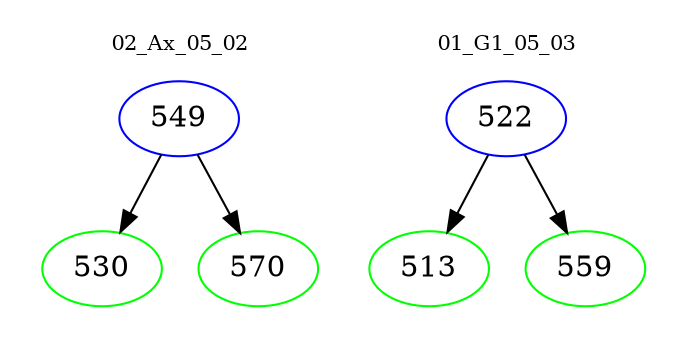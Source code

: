 digraph{
subgraph cluster_0 {
color = white
label = "02_Ax_05_02";
fontsize=10;
T0_549 [label="549", color="blue"]
T0_549 -> T0_530 [color="black"]
T0_530 [label="530", color="green"]
T0_549 -> T0_570 [color="black"]
T0_570 [label="570", color="green"]
}
subgraph cluster_1 {
color = white
label = "01_G1_05_03";
fontsize=10;
T1_522 [label="522", color="blue"]
T1_522 -> T1_513 [color="black"]
T1_513 [label="513", color="green"]
T1_522 -> T1_559 [color="black"]
T1_559 [label="559", color="green"]
}
}
